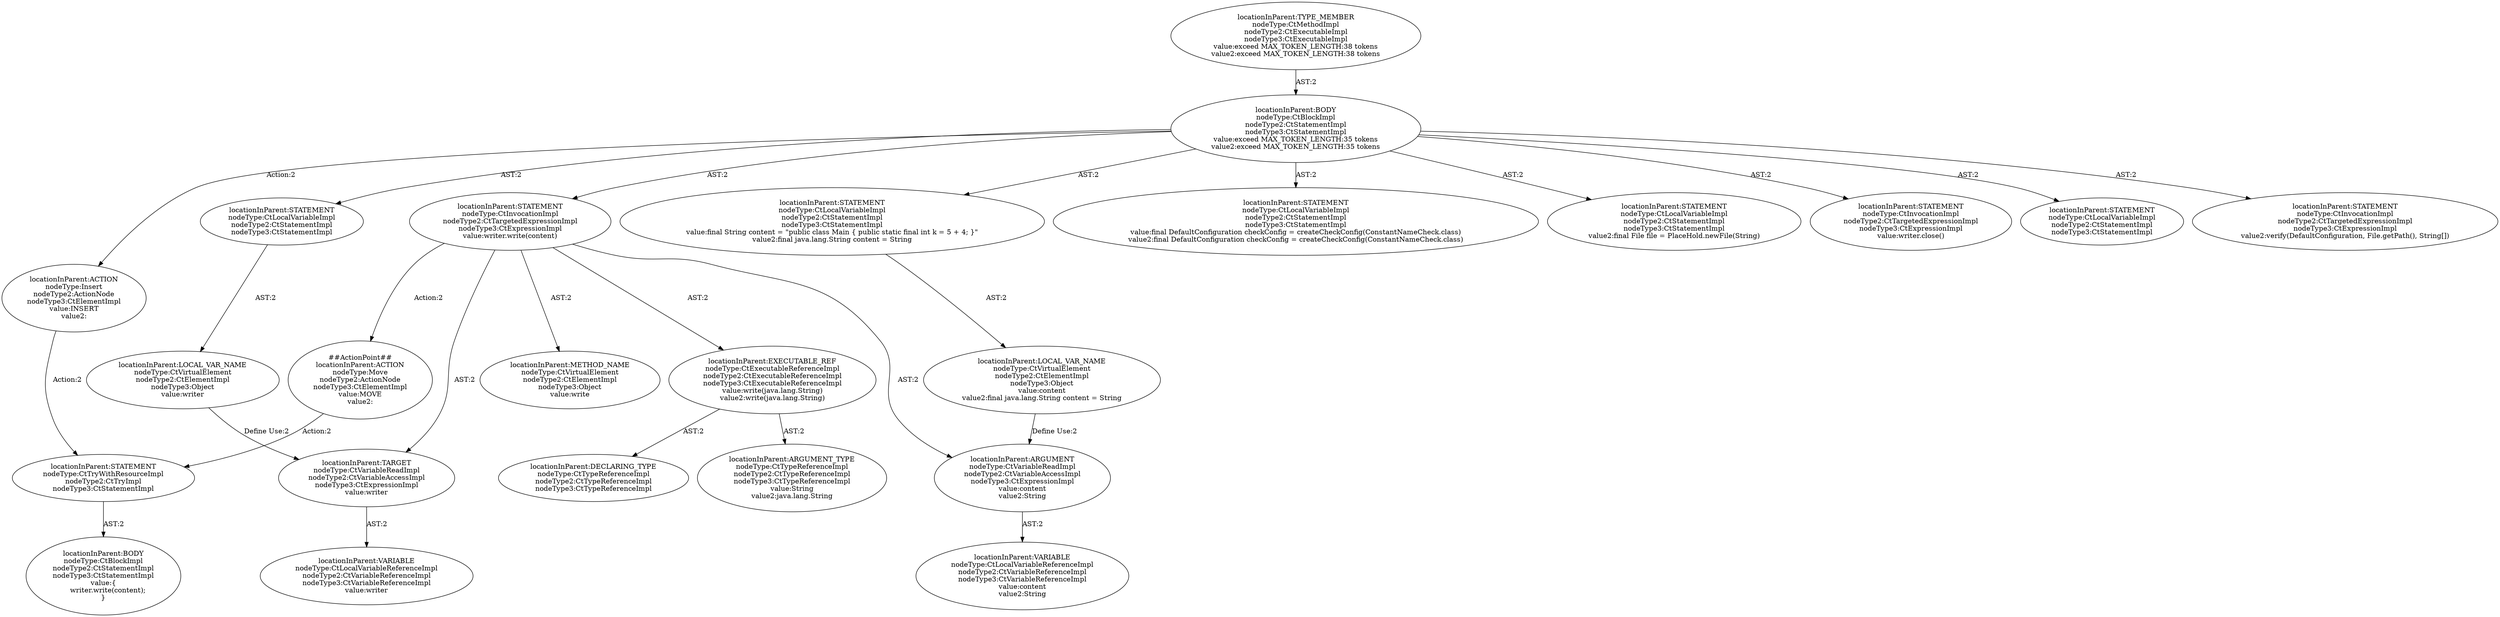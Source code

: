 digraph "Pattern" {
0 [label="##ActionPoint##
locationInParent:ACTION
nodeType:Move
nodeType2:ActionNode
nodeType3:CtElementImpl
value:MOVE
value2:" shape=ellipse]
1 [label="locationInParent:STATEMENT
nodeType:CtInvocationImpl
nodeType2:CtTargetedExpressionImpl
nodeType3:CtExpressionImpl
value:writer.write(content)" shape=ellipse]
2 [label="locationInParent:BODY
nodeType:CtBlockImpl
nodeType2:CtStatementImpl
nodeType3:CtStatementImpl
value:exceed MAX_TOKEN_LENGTH:35 tokens
value2:exceed MAX_TOKEN_LENGTH:35 tokens" shape=ellipse]
3 [label="locationInParent:TYPE_MEMBER
nodeType:CtMethodImpl
nodeType2:CtExecutableImpl
nodeType3:CtExecutableImpl
value:exceed MAX_TOKEN_LENGTH:38 tokens
value2:exceed MAX_TOKEN_LENGTH:38 tokens" shape=ellipse]
4 [label="locationInParent:STATEMENT
nodeType:CtLocalVariableImpl
nodeType2:CtStatementImpl
nodeType3:CtStatementImpl
value:final DefaultConfiguration checkConfig = createCheckConfig(ConstantNameCheck.class)
value2:final DefaultConfiguration checkConfig = createCheckConfig(ConstantNameCheck.class)" shape=ellipse]
5 [label="locationInParent:STATEMENT
nodeType:CtLocalVariableImpl
nodeType2:CtStatementImpl
nodeType3:CtStatementImpl
value:final String content = \"public class Main \{ public static final int k = 5 + 4; \}\"
value2:final java.lang.String content = String" shape=ellipse]
6 [label="locationInParent:STATEMENT
nodeType:CtLocalVariableImpl
nodeType2:CtStatementImpl
nodeType3:CtStatementImpl
value2:final File file = PlaceHold.newFile(String)" shape=ellipse]
7 [label="locationInParent:STATEMENT
nodeType:CtLocalVariableImpl
nodeType2:CtStatementImpl
nodeType3:CtStatementImpl" shape=ellipse]
8 [label="locationInParent:STATEMENT
nodeType:CtInvocationImpl
nodeType2:CtTargetedExpressionImpl
nodeType3:CtExpressionImpl
value:writer.close()" shape=ellipse]
9 [label="locationInParent:STATEMENT
nodeType:CtLocalVariableImpl
nodeType2:CtStatementImpl
nodeType3:CtStatementImpl" shape=ellipse]
10 [label="locationInParent:STATEMENT
nodeType:CtInvocationImpl
nodeType2:CtTargetedExpressionImpl
nodeType3:CtExpressionImpl
value2:verify(DefaultConfiguration, File.getPath(), String[])" shape=ellipse]
11 [label="locationInParent:ACTION
nodeType:Insert
nodeType2:ActionNode
nodeType3:CtElementImpl
value:INSERT
value2:" shape=ellipse]
12 [label="locationInParent:STATEMENT
nodeType:CtTryWithResourceImpl
nodeType2:CtTryImpl
nodeType3:CtStatementImpl" shape=ellipse]
13 [label="locationInParent:BODY
nodeType:CtBlockImpl
nodeType2:CtStatementImpl
nodeType3:CtStatementImpl
value:\{
    writer.write(content);
\}" shape=ellipse]
14 [label="locationInParent:METHOD_NAME
nodeType:CtVirtualElement
nodeType2:CtElementImpl
nodeType3:Object
value:write" shape=ellipse]
15 [label="locationInParent:TARGET
nodeType:CtVariableReadImpl
nodeType2:CtVariableAccessImpl
nodeType3:CtExpressionImpl
value:writer" shape=ellipse]
16 [label="locationInParent:LOCAL_VAR_NAME
nodeType:CtVirtualElement
nodeType2:CtElementImpl
nodeType3:Object
value:writer" shape=ellipse]
17 [label="locationInParent:VARIABLE
nodeType:CtLocalVariableReferenceImpl
nodeType2:CtVariableReferenceImpl
nodeType3:CtVariableReferenceImpl
value:writer" shape=ellipse]
18 [label="locationInParent:EXECUTABLE_REF
nodeType:CtExecutableReferenceImpl
nodeType2:CtExecutableReferenceImpl
nodeType3:CtExecutableReferenceImpl
value:write(java.lang.String)
value2:write(java.lang.String)" shape=ellipse]
19 [label="locationInParent:DECLARING_TYPE
nodeType:CtTypeReferenceImpl
nodeType2:CtTypeReferenceImpl
nodeType3:CtTypeReferenceImpl" shape=ellipse]
20 [label="locationInParent:ARGUMENT_TYPE
nodeType:CtTypeReferenceImpl
nodeType2:CtTypeReferenceImpl
nodeType3:CtTypeReferenceImpl
value:String
value2:java.lang.String" shape=ellipse]
21 [label="locationInParent:ARGUMENT
nodeType:CtVariableReadImpl
nodeType2:CtVariableAccessImpl
nodeType3:CtExpressionImpl
value:content
value2:String" shape=ellipse]
22 [label="locationInParent:LOCAL_VAR_NAME
nodeType:CtVirtualElement
nodeType2:CtElementImpl
nodeType3:Object
value:content
value2:final java.lang.String content = String" shape=ellipse]
23 [label="locationInParent:VARIABLE
nodeType:CtLocalVariableReferenceImpl
nodeType2:CtVariableReferenceImpl
nodeType3:CtVariableReferenceImpl
value:content
value2:String" shape=ellipse]
0 -> 12 [label="Action:2"];
1 -> 0 [label="Action:2"];
1 -> 14 [label="AST:2"];
1 -> 15 [label="AST:2"];
1 -> 18 [label="AST:2"];
1 -> 21 [label="AST:2"];
2 -> 1 [label="AST:2"];
2 -> 4 [label="AST:2"];
2 -> 5 [label="AST:2"];
2 -> 6 [label="AST:2"];
2 -> 7 [label="AST:2"];
2 -> 8 [label="AST:2"];
2 -> 9 [label="AST:2"];
2 -> 10 [label="AST:2"];
2 -> 11 [label="Action:2"];
3 -> 2 [label="AST:2"];
5 -> 22 [label="AST:2"];
7 -> 16 [label="AST:2"];
11 -> 12 [label="Action:2"];
12 -> 13 [label="AST:2"];
15 -> 17 [label="AST:2"];
16 -> 15 [label="Define Use:2"];
18 -> 19 [label="AST:2"];
18 -> 20 [label="AST:2"];
21 -> 23 [label="AST:2"];
22 -> 21 [label="Define Use:2"];
}